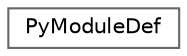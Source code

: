 digraph "Graphical Class Hierarchy"
{
 // LATEX_PDF_SIZE
  bgcolor="transparent";
  edge [fontname=Helvetica,fontsize=10,labelfontname=Helvetica,labelfontsize=10];
  node [fontname=Helvetica,fontsize=10,shape=box,height=0.2,width=0.4];
  rankdir="LR";
  Node0 [label="PyModuleDef",height=0.2,width=0.4,color="grey40", fillcolor="white", style="filled",URL="$structPyModuleDef.html",tooltip=" "];
}
